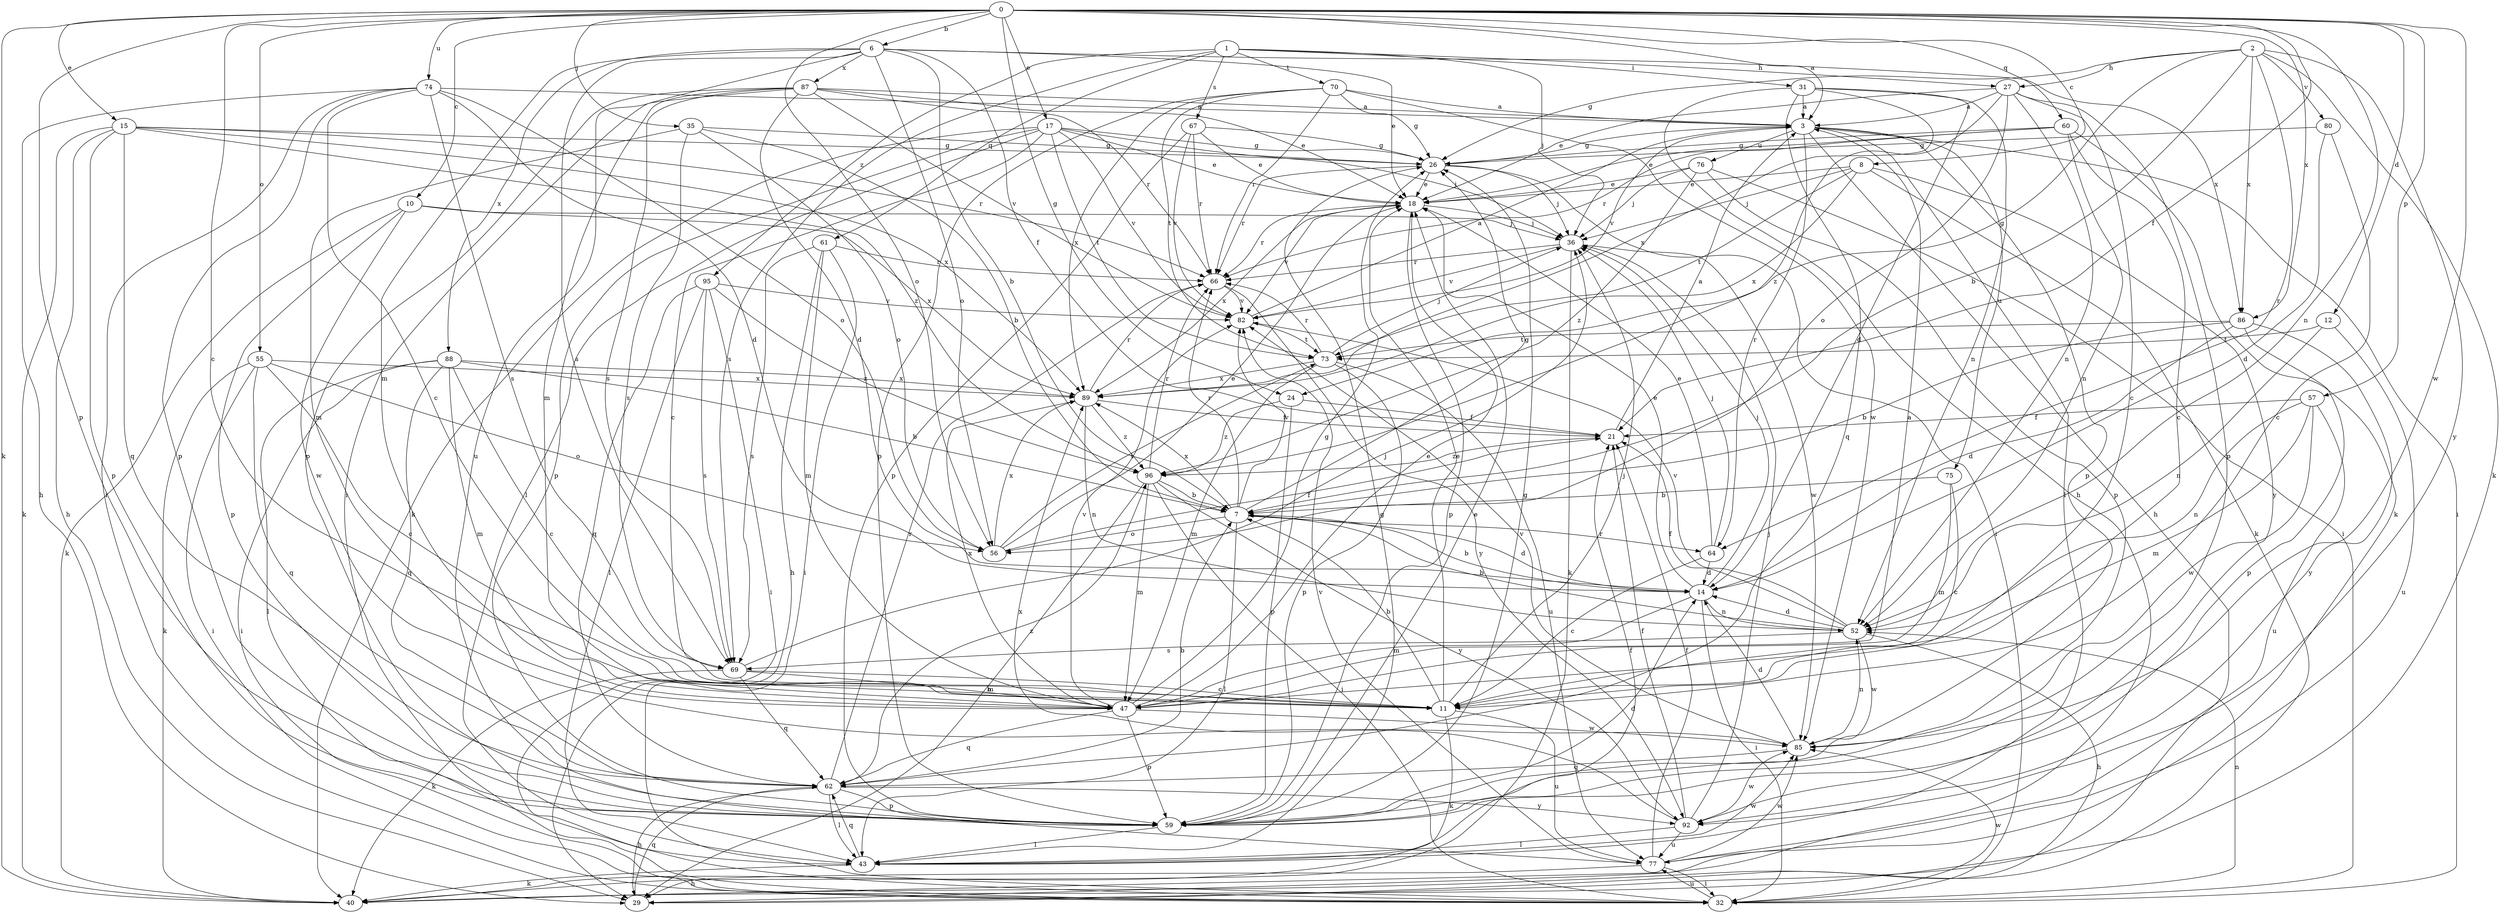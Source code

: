 strict digraph  {
0;
1;
2;
3;
6;
7;
8;
10;
11;
12;
14;
15;
17;
18;
21;
24;
26;
27;
29;
31;
32;
35;
36;
40;
43;
47;
52;
55;
56;
57;
59;
60;
61;
62;
64;
66;
67;
69;
70;
73;
74;
75;
76;
77;
80;
82;
85;
86;
87;
88;
89;
92;
95;
96;
0 -> 3  [label=a];
0 -> 6  [label=b];
0 -> 8  [label=c];
0 -> 10  [label=c];
0 -> 11  [label=c];
0 -> 12  [label=d];
0 -> 15  [label=e];
0 -> 17  [label=e];
0 -> 21  [label=f];
0 -> 24  [label=g];
0 -> 35  [label=j];
0 -> 40  [label=k];
0 -> 52  [label=n];
0 -> 55  [label=o];
0 -> 56  [label=o];
0 -> 57  [label=p];
0 -> 59  [label=p];
0 -> 60  [label=q];
0 -> 74  [label=u];
0 -> 85  [label=w];
0 -> 86  [label=x];
1 -> 27  [label=h];
1 -> 31  [label=i];
1 -> 36  [label=j];
1 -> 61  [label=q];
1 -> 67  [label=s];
1 -> 69  [label=s];
1 -> 70  [label=t];
1 -> 95  [label=z];
2 -> 7  [label=b];
2 -> 24  [label=g];
2 -> 26  [label=g];
2 -> 27  [label=h];
2 -> 40  [label=k];
2 -> 64  [label=r];
2 -> 80  [label=v];
2 -> 86  [label=x];
2 -> 92  [label=y];
3 -> 26  [label=g];
3 -> 29  [label=h];
3 -> 32  [label=i];
3 -> 43  [label=l];
3 -> 59  [label=p];
3 -> 64  [label=r];
3 -> 75  [label=u];
3 -> 76  [label=u];
3 -> 82  [label=v];
6 -> 7  [label=b];
6 -> 18  [label=e];
6 -> 21  [label=f];
6 -> 47  [label=m];
6 -> 56  [label=o];
6 -> 69  [label=s];
6 -> 77  [label=u];
6 -> 86  [label=x];
6 -> 87  [label=x];
6 -> 88  [label=x];
7 -> 14  [label=d];
7 -> 26  [label=g];
7 -> 43  [label=l];
7 -> 56  [label=o];
7 -> 64  [label=r];
7 -> 66  [label=r];
7 -> 82  [label=v];
7 -> 89  [label=x];
8 -> 18  [label=e];
8 -> 36  [label=j];
8 -> 40  [label=k];
8 -> 73  [label=t];
8 -> 89  [label=x];
8 -> 92  [label=y];
10 -> 36  [label=j];
10 -> 40  [label=k];
10 -> 59  [label=p];
10 -> 85  [label=w];
10 -> 89  [label=x];
11 -> 7  [label=b];
11 -> 18  [label=e];
11 -> 36  [label=j];
11 -> 40  [label=k];
11 -> 77  [label=u];
12 -> 52  [label=n];
12 -> 73  [label=t];
12 -> 77  [label=u];
14 -> 7  [label=b];
14 -> 18  [label=e];
14 -> 32  [label=i];
14 -> 36  [label=j];
14 -> 47  [label=m];
14 -> 52  [label=n];
15 -> 26  [label=g];
15 -> 29  [label=h];
15 -> 40  [label=k];
15 -> 59  [label=p];
15 -> 62  [label=q];
15 -> 66  [label=r];
15 -> 89  [label=x];
15 -> 96  [label=z];
17 -> 11  [label=c];
17 -> 18  [label=e];
17 -> 26  [label=g];
17 -> 36  [label=j];
17 -> 40  [label=k];
17 -> 43  [label=l];
17 -> 59  [label=p];
17 -> 73  [label=t];
17 -> 82  [label=v];
18 -> 36  [label=j];
18 -> 59  [label=p];
18 -> 66  [label=r];
18 -> 82  [label=v];
18 -> 89  [label=x];
21 -> 3  [label=a];
21 -> 96  [label=z];
24 -> 21  [label=f];
24 -> 59  [label=p];
24 -> 96  [label=z];
26 -> 18  [label=e];
26 -> 32  [label=i];
26 -> 36  [label=j];
26 -> 66  [label=r];
27 -> 3  [label=a];
27 -> 11  [label=c];
27 -> 18  [label=e];
27 -> 52  [label=n];
27 -> 56  [label=o];
27 -> 59  [label=p];
27 -> 96  [label=z];
29 -> 62  [label=q];
31 -> 3  [label=a];
31 -> 14  [label=d];
31 -> 29  [label=h];
31 -> 52  [label=n];
31 -> 62  [label=q];
31 -> 89  [label=x];
32 -> 52  [label=n];
32 -> 77  [label=u];
32 -> 85  [label=w];
35 -> 7  [label=b];
35 -> 26  [label=g];
35 -> 47  [label=m];
35 -> 56  [label=o];
35 -> 69  [label=s];
36 -> 40  [label=k];
36 -> 66  [label=r];
36 -> 82  [label=v];
36 -> 85  [label=w];
43 -> 21  [label=f];
43 -> 26  [label=g];
43 -> 40  [label=k];
43 -> 62  [label=q];
43 -> 85  [label=w];
47 -> 3  [label=a];
47 -> 18  [label=e];
47 -> 26  [label=g];
47 -> 59  [label=p];
47 -> 62  [label=q];
47 -> 82  [label=v];
47 -> 85  [label=w];
47 -> 89  [label=x];
52 -> 7  [label=b];
52 -> 14  [label=d];
52 -> 21  [label=f];
52 -> 29  [label=h];
52 -> 69  [label=s];
52 -> 82  [label=v];
52 -> 85  [label=w];
55 -> 11  [label=c];
55 -> 32  [label=i];
55 -> 40  [label=k];
55 -> 56  [label=o];
55 -> 62  [label=q];
55 -> 89  [label=x];
56 -> 18  [label=e];
56 -> 21  [label=f];
56 -> 73  [label=t];
56 -> 89  [label=x];
57 -> 21  [label=f];
57 -> 47  [label=m];
57 -> 52  [label=n];
57 -> 77  [label=u];
57 -> 85  [label=w];
59 -> 14  [label=d];
59 -> 18  [label=e];
59 -> 26  [label=g];
59 -> 43  [label=l];
60 -> 11  [label=c];
60 -> 18  [label=e];
60 -> 26  [label=g];
60 -> 40  [label=k];
60 -> 52  [label=n];
60 -> 66  [label=r];
61 -> 29  [label=h];
61 -> 32  [label=i];
61 -> 47  [label=m];
61 -> 66  [label=r];
61 -> 69  [label=s];
62 -> 7  [label=b];
62 -> 29  [label=h];
62 -> 43  [label=l];
62 -> 59  [label=p];
62 -> 66  [label=r];
62 -> 92  [label=y];
62 -> 96  [label=z];
64 -> 11  [label=c];
64 -> 14  [label=d];
64 -> 18  [label=e];
64 -> 36  [label=j];
66 -> 82  [label=v];
66 -> 92  [label=y];
67 -> 18  [label=e];
67 -> 26  [label=g];
67 -> 59  [label=p];
67 -> 66  [label=r];
67 -> 82  [label=v];
69 -> 11  [label=c];
69 -> 36  [label=j];
69 -> 40  [label=k];
69 -> 47  [label=m];
69 -> 62  [label=q];
70 -> 3  [label=a];
70 -> 26  [label=g];
70 -> 59  [label=p];
70 -> 66  [label=r];
70 -> 73  [label=t];
70 -> 85  [label=w];
70 -> 89  [label=x];
73 -> 36  [label=j];
73 -> 47  [label=m];
73 -> 59  [label=p];
73 -> 66  [label=r];
73 -> 77  [label=u];
73 -> 89  [label=x];
74 -> 3  [label=a];
74 -> 11  [label=c];
74 -> 14  [label=d];
74 -> 29  [label=h];
74 -> 32  [label=i];
74 -> 56  [label=o];
74 -> 59  [label=p];
74 -> 69  [label=s];
75 -> 7  [label=b];
75 -> 11  [label=c];
75 -> 47  [label=m];
76 -> 18  [label=e];
76 -> 32  [label=i];
76 -> 36  [label=j];
76 -> 59  [label=p];
76 -> 96  [label=z];
77 -> 21  [label=f];
77 -> 29  [label=h];
77 -> 32  [label=i];
77 -> 82  [label=v];
77 -> 85  [label=w];
80 -> 11  [label=c];
80 -> 14  [label=d];
80 -> 26  [label=g];
82 -> 3  [label=a];
82 -> 73  [label=t];
85 -> 14  [label=d];
85 -> 52  [label=n];
85 -> 62  [label=q];
85 -> 82  [label=v];
86 -> 7  [label=b];
86 -> 14  [label=d];
86 -> 59  [label=p];
86 -> 73  [label=t];
86 -> 92  [label=y];
87 -> 3  [label=a];
87 -> 14  [label=d];
87 -> 18  [label=e];
87 -> 32  [label=i];
87 -> 47  [label=m];
87 -> 59  [label=p];
87 -> 66  [label=r];
87 -> 69  [label=s];
87 -> 82  [label=v];
88 -> 7  [label=b];
88 -> 11  [label=c];
88 -> 32  [label=i];
88 -> 43  [label=l];
88 -> 47  [label=m];
88 -> 62  [label=q];
88 -> 89  [label=x];
89 -> 21  [label=f];
89 -> 52  [label=n];
89 -> 66  [label=r];
89 -> 96  [label=z];
92 -> 21  [label=f];
92 -> 36  [label=j];
92 -> 43  [label=l];
92 -> 77  [label=u];
92 -> 85  [label=w];
92 -> 89  [label=x];
95 -> 32  [label=i];
95 -> 43  [label=l];
95 -> 62  [label=q];
95 -> 69  [label=s];
95 -> 82  [label=v];
95 -> 96  [label=z];
96 -> 7  [label=b];
96 -> 29  [label=h];
96 -> 32  [label=i];
96 -> 47  [label=m];
96 -> 66  [label=r];
96 -> 92  [label=y];
}
